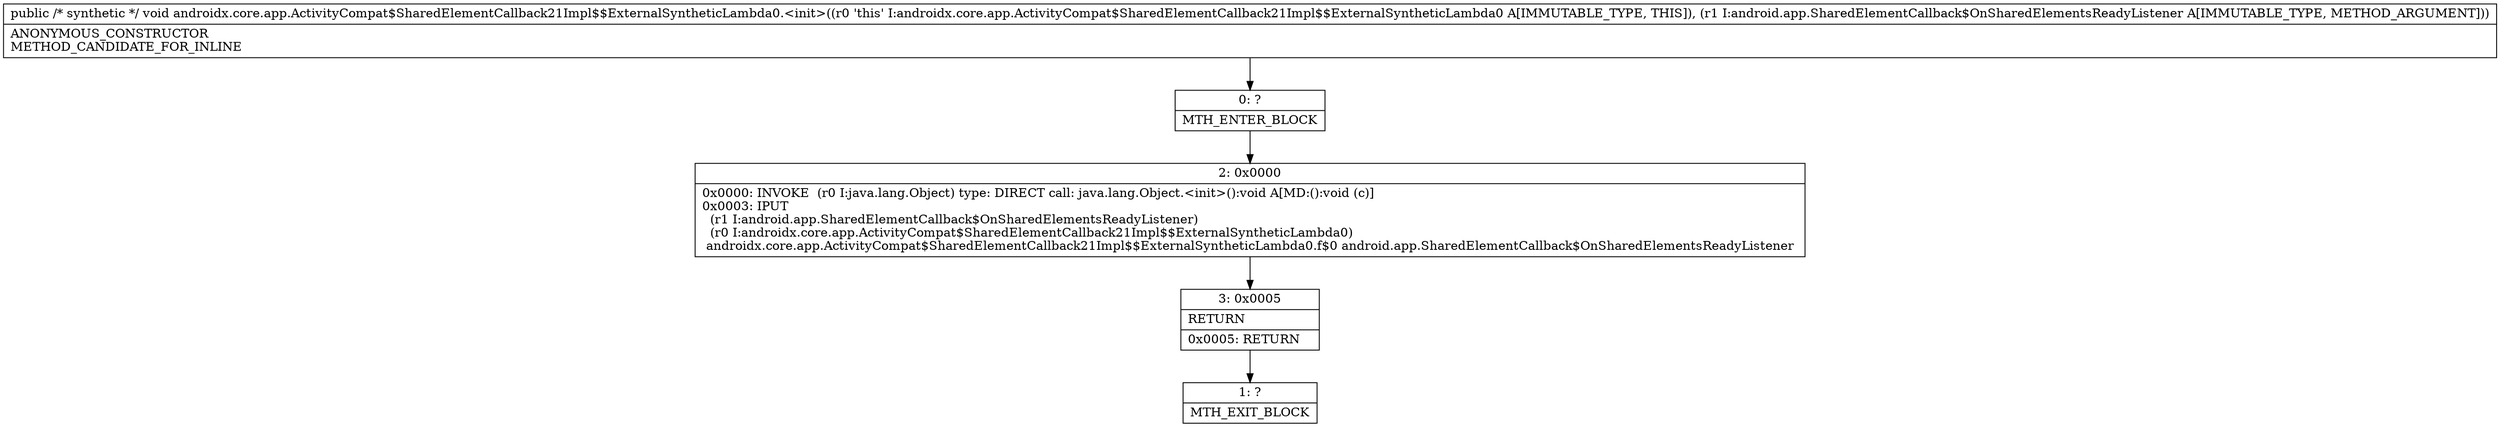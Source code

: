 digraph "CFG forandroidx.core.app.ActivityCompat$SharedElementCallback21Impl$$ExternalSyntheticLambda0.\<init\>(Landroid\/app\/SharedElementCallback$OnSharedElementsReadyListener;)V" {
Node_0 [shape=record,label="{0\:\ ?|MTH_ENTER_BLOCK\l}"];
Node_2 [shape=record,label="{2\:\ 0x0000|0x0000: INVOKE  (r0 I:java.lang.Object) type: DIRECT call: java.lang.Object.\<init\>():void A[MD:():void (c)]\l0x0003: IPUT  \l  (r1 I:android.app.SharedElementCallback$OnSharedElementsReadyListener)\l  (r0 I:androidx.core.app.ActivityCompat$SharedElementCallback21Impl$$ExternalSyntheticLambda0)\l androidx.core.app.ActivityCompat$SharedElementCallback21Impl$$ExternalSyntheticLambda0.f$0 android.app.SharedElementCallback$OnSharedElementsReadyListener \l}"];
Node_3 [shape=record,label="{3\:\ 0x0005|RETURN\l|0x0005: RETURN   \l}"];
Node_1 [shape=record,label="{1\:\ ?|MTH_EXIT_BLOCK\l}"];
MethodNode[shape=record,label="{public \/* synthetic *\/ void androidx.core.app.ActivityCompat$SharedElementCallback21Impl$$ExternalSyntheticLambda0.\<init\>((r0 'this' I:androidx.core.app.ActivityCompat$SharedElementCallback21Impl$$ExternalSyntheticLambda0 A[IMMUTABLE_TYPE, THIS]), (r1 I:android.app.SharedElementCallback$OnSharedElementsReadyListener A[IMMUTABLE_TYPE, METHOD_ARGUMENT]))  | ANONYMOUS_CONSTRUCTOR\lMETHOD_CANDIDATE_FOR_INLINE\l}"];
MethodNode -> Node_0;Node_0 -> Node_2;
Node_2 -> Node_3;
Node_3 -> Node_1;
}


